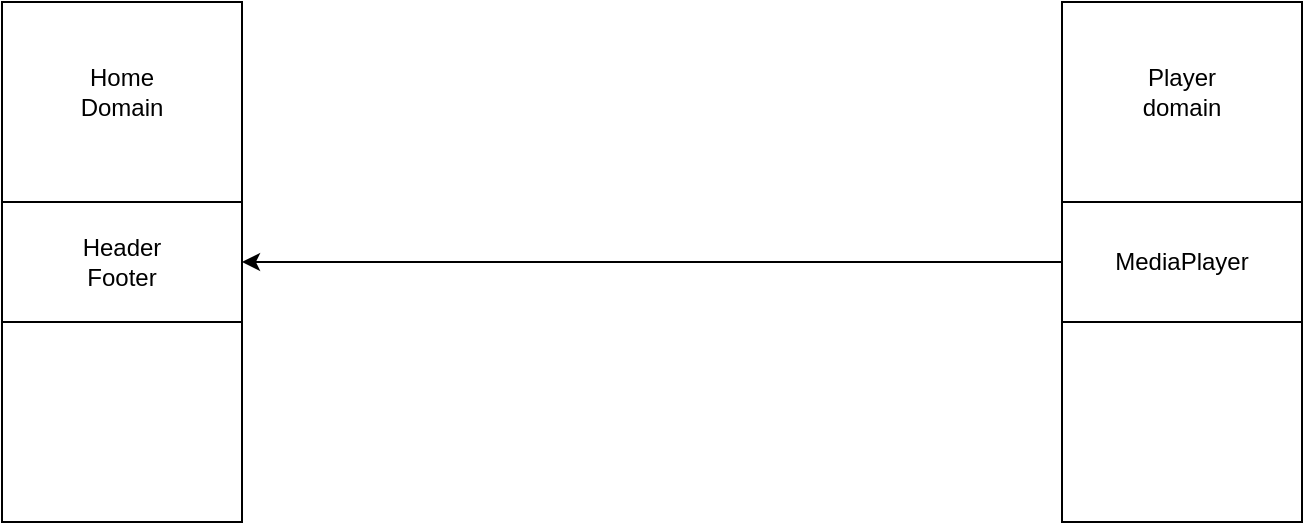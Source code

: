 <mxfile>
    <diagram id="_glpPSi0nWOJy4WWyYg9" name="Page-1">
        <mxGraphModel dx="1155" dy="683" grid="1" gridSize="10" guides="1" tooltips="1" connect="1" arrows="1" fold="1" page="1" pageScale="1" pageWidth="827" pageHeight="1169" math="0" shadow="0">
            <root>
                <mxCell id="0"/>
                <mxCell id="1" parent="0"/>
                <mxCell id="2" value="" style="rounded=0;whiteSpace=wrap;html=1;" vertex="1" parent="1">
                    <mxGeometry x="130" y="410" width="120" height="260" as="geometry"/>
                </mxCell>
                <mxCell id="3" value="Header&lt;br&gt;Footer" style="rounded=0;whiteSpace=wrap;html=1;" vertex="1" parent="1">
                    <mxGeometry x="130" y="510" width="120" height="60" as="geometry"/>
                </mxCell>
                <mxCell id="5" value="Home&lt;br&gt;Domain" style="text;html=1;strokeColor=none;fillColor=none;align=center;verticalAlign=middle;whiteSpace=wrap;rounded=0;" vertex="1" parent="1">
                    <mxGeometry x="160" y="440" width="60" height="30" as="geometry"/>
                </mxCell>
                <mxCell id="6" value="" style="rounded=0;whiteSpace=wrap;html=1;" vertex="1" parent="1">
                    <mxGeometry x="660" y="410" width="120" height="260" as="geometry"/>
                </mxCell>
                <mxCell id="16" style="edgeStyle=none;html=1;entryX=1;entryY=0.5;entryDx=0;entryDy=0;" edge="1" parent="1" source="7" target="3">
                    <mxGeometry relative="1" as="geometry">
                        <mxPoint x="440" y="540" as="targetPoint"/>
                    </mxGeometry>
                </mxCell>
                <mxCell id="7" value="MediaPlayer" style="rounded=0;whiteSpace=wrap;html=1;" vertex="1" parent="1">
                    <mxGeometry x="660" y="510" width="120" height="60" as="geometry"/>
                </mxCell>
                <mxCell id="11" value="Player domain" style="text;html=1;strokeColor=none;fillColor=none;align=center;verticalAlign=middle;whiteSpace=wrap;rounded=0;" vertex="1" parent="1">
                    <mxGeometry x="690" y="440" width="60" height="30" as="geometry"/>
                </mxCell>
            </root>
        </mxGraphModel>
    </diagram>
</mxfile>